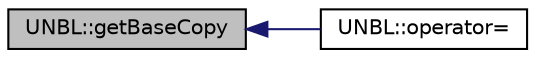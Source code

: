 digraph "UNBL::getBaseCopy"
{
  edge [fontname="Helvetica",fontsize="10",labelfontname="Helvetica",labelfontsize="10"];
  node [fontname="Helvetica",fontsize="10",shape=record];
  rankdir="LR";
  Node1 [label="UNBL::getBaseCopy",height=0.2,width=0.4,color="black", fillcolor="grey75", style="filled", fontcolor="black"];
  Node1 -> Node2 [dir="back",color="midnightblue",fontsize="10",style="solid"];
  Node2 [label="UNBL::operator=",height=0.2,width=0.4,color="black", fillcolor="white", style="filled",URL="$class_u_n_b_l.html#a32ab1105494f18bdb33e651e9bbfcd02"];
}
